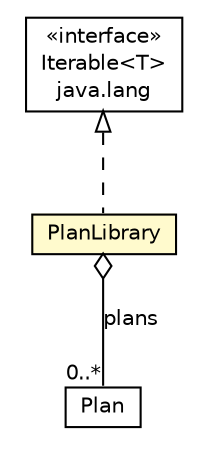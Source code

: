 #!/usr/local/bin/dot
#
# Class diagram 
# Generated by UMLGraph version R5_6_6-1-g9240c4 (http://www.umlgraph.org/)
#

digraph G {
	edge [fontname="Helvetica",fontsize=10,labelfontname="Helvetica",labelfontsize=10];
	node [fontname="Helvetica",fontsize=10,shape=plaintext];
	nodesep=0.25;
	ranksep=0.5;
	// jason.asSyntax.PlanLibrary
	c36953 [label=<<table title="jason.asSyntax.PlanLibrary" border="0" cellborder="1" cellspacing="0" cellpadding="2" port="p" bgcolor="lemonChiffon" href="./PlanLibrary.html">
		<tr><td><table border="0" cellspacing="0" cellpadding="1">
<tr><td align="center" balign="center"> PlanLibrary </td></tr>
		</table></td></tr>
		</table>>, URL="./PlanLibrary.html", fontname="Helvetica", fontcolor="black", fontsize=10.0];
	// jason.asSyntax.Plan
	c36957 [label=<<table title="jason.asSyntax.Plan" border="0" cellborder="1" cellspacing="0" cellpadding="2" port="p" href="./Plan.html">
		<tr><td><table border="0" cellspacing="0" cellpadding="1">
<tr><td align="center" balign="center"> Plan </td></tr>
		</table></td></tr>
		</table>>, URL="./Plan.html", fontname="Helvetica", fontcolor="black", fontsize=10.0];
	//jason.asSyntax.PlanLibrary implements java.lang.Iterable<T>
	c37162:p -> c36953:p [dir=back,arrowtail=empty,style=dashed];
	// jason.asSyntax.PlanLibrary HAS jason.asSyntax.Plan
	c36953:p -> c36957:p [taillabel="", label="plans", headlabel="0..*", fontname="Helvetica", fontcolor="black", fontsize=10.0, color="black", arrowhead=none, arrowtail=ediamond, dir=both];
	// java.lang.Iterable<T>
	c37162 [label=<<table title="java.lang.Iterable" border="0" cellborder="1" cellspacing="0" cellpadding="2" port="p" href="http://java.sun.com/j2se/1.4.2/docs/api/java/lang/Iterable.html">
		<tr><td><table border="0" cellspacing="0" cellpadding="1">
<tr><td align="center" balign="center"> &#171;interface&#187; </td></tr>
<tr><td align="center" balign="center"> Iterable&lt;T&gt; </td></tr>
<tr><td align="center" balign="center"> java.lang </td></tr>
		</table></td></tr>
		</table>>, URL="http://java.sun.com/j2se/1.4.2/docs/api/java/lang/Iterable.html", fontname="Helvetica", fontcolor="black", fontsize=10.0];
}

